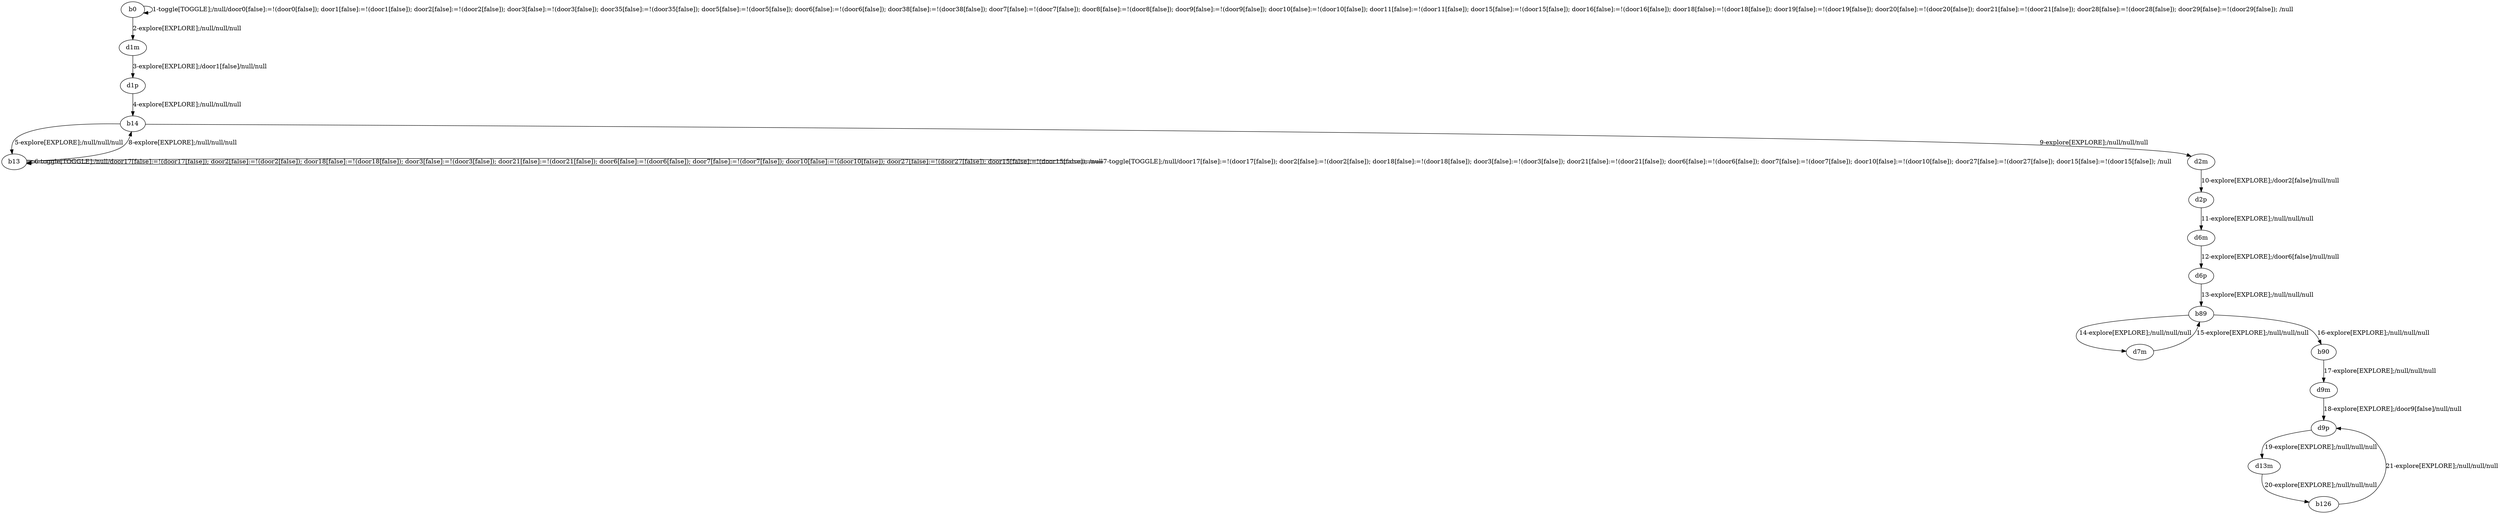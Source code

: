 # Total number of goals covered by this test: 1
# b126 --> d9p

digraph g {
"b0" -> "b0" [label = "1-toggle[TOGGLE];/null/door0[false]:=!(door0[false]); door1[false]:=!(door1[false]); door2[false]:=!(door2[false]); door3[false]:=!(door3[false]); door35[false]:=!(door35[false]); door5[false]:=!(door5[false]); door6[false]:=!(door6[false]); door38[false]:=!(door38[false]); door7[false]:=!(door7[false]); door8[false]:=!(door8[false]); door9[false]:=!(door9[false]); door10[false]:=!(door10[false]); door11[false]:=!(door11[false]); door15[false]:=!(door15[false]); door16[false]:=!(door16[false]); door18[false]:=!(door18[false]); door19[false]:=!(door19[false]); door20[false]:=!(door20[false]); door21[false]:=!(door21[false]); door28[false]:=!(door28[false]); door29[false]:=!(door29[false]); /null"];
"b0" -> "d1m" [label = "2-explore[EXPLORE];/null/null/null"];
"d1m" -> "d1p" [label = "3-explore[EXPLORE];/door1[false]/null/null"];
"d1p" -> "b14" [label = "4-explore[EXPLORE];/null/null/null"];
"b14" -> "b13" [label = "5-explore[EXPLORE];/null/null/null"];
"b13" -> "b13" [label = "6-toggle[TOGGLE];/null/door17[false]:=!(door17[false]); door2[false]:=!(door2[false]); door18[false]:=!(door18[false]); door3[false]:=!(door3[false]); door21[false]:=!(door21[false]); door6[false]:=!(door6[false]); door7[false]:=!(door7[false]); door10[false]:=!(door10[false]); door27[false]:=!(door27[false]); door15[false]:=!(door15[false]); /null"];
"b13" -> "b13" [label = "7-toggle[TOGGLE];/null/door17[false]:=!(door17[false]); door2[false]:=!(door2[false]); door18[false]:=!(door18[false]); door3[false]:=!(door3[false]); door21[false]:=!(door21[false]); door6[false]:=!(door6[false]); door7[false]:=!(door7[false]); door10[false]:=!(door10[false]); door27[false]:=!(door27[false]); door15[false]:=!(door15[false]); /null"];
"b13" -> "b14" [label = "8-explore[EXPLORE];/null/null/null"];
"b14" -> "d2m" [label = "9-explore[EXPLORE];/null/null/null"];
"d2m" -> "d2p" [label = "10-explore[EXPLORE];/door2[false]/null/null"];
"d2p" -> "d6m" [label = "11-explore[EXPLORE];/null/null/null"];
"d6m" -> "d6p" [label = "12-explore[EXPLORE];/door6[false]/null/null"];
"d6p" -> "b89" [label = "13-explore[EXPLORE];/null/null/null"];
"b89" -> "d7m" [label = "14-explore[EXPLORE];/null/null/null"];
"d7m" -> "b89" [label = "15-explore[EXPLORE];/null/null/null"];
"b89" -> "b90" [label = "16-explore[EXPLORE];/null/null/null"];
"b90" -> "d9m" [label = "17-explore[EXPLORE];/null/null/null"];
"d9m" -> "d9p" [label = "18-explore[EXPLORE];/door9[false]/null/null"];
"d9p" -> "d13m" [label = "19-explore[EXPLORE];/null/null/null"];
"d13m" -> "b126" [label = "20-explore[EXPLORE];/null/null/null"];
"b126" -> "d9p" [label = "21-explore[EXPLORE];/null/null/null"];
}